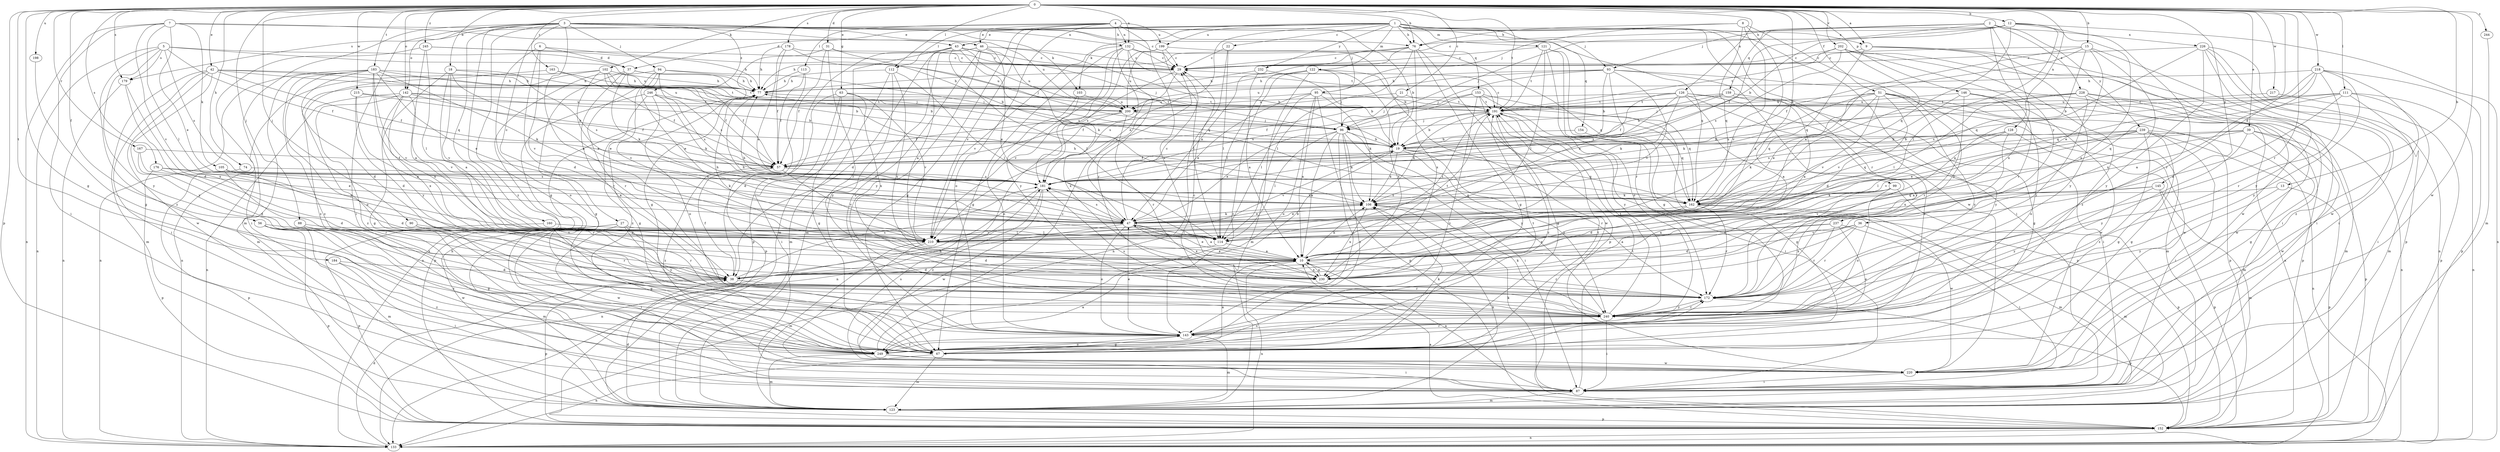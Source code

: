 strict digraph  {
0;
1;
2;
3;
4;
5;
6;
7;
8;
9;
10;
12;
13;
15;
18;
19;
21;
22;
27;
29;
31;
36;
37;
38;
39;
42;
43;
46;
47;
51;
56;
57;
63;
67;
74;
76;
77;
87;
88;
90;
93;
94;
95;
96;
99;
102;
103;
105;
106;
111;
112;
113;
114;
121;
122;
123;
126;
128;
132;
133;
142;
143;
145;
146;
152;
153;
154;
159;
160;
162;
163;
167;
172;
176;
178;
179;
181;
183;
184;
191;
198;
199;
200;
202;
210;
215;
217;
218;
220;
226;
228;
230;
232;
237;
239;
240;
244;
245;
246;
249;
0 -> 9  [label=a];
0 -> 12  [label=b];
0 -> 13  [label=b];
0 -> 15  [label=b];
0 -> 18  [label=b];
0 -> 21  [label=c];
0 -> 31  [label=d];
0 -> 36  [label=d];
0 -> 39  [label=e];
0 -> 42  [label=e];
0 -> 51  [label=f];
0 -> 56  [label=f];
0 -> 63  [label=g];
0 -> 67  [label=g];
0 -> 74  [label=h];
0 -> 76  [label=h];
0 -> 88  [label=j];
0 -> 90  [label=j];
0 -> 99  [label=k];
0 -> 102  [label=k];
0 -> 111  [label=l];
0 -> 112  [label=l];
0 -> 126  [label=n];
0 -> 128  [label=n];
0 -> 132  [label=n];
0 -> 142  [label=o];
0 -> 145  [label=p];
0 -> 146  [label=p];
0 -> 152  [label=p];
0 -> 163  [label=r];
0 -> 167  [label=r];
0 -> 172  [label=r];
0 -> 176  [label=s];
0 -> 178  [label=s];
0 -> 179  [label=s];
0 -> 183  [label=t];
0 -> 184  [label=t];
0 -> 191  [label=t];
0 -> 198  [label=u];
0 -> 202  [label=v];
0 -> 215  [label=w];
0 -> 217  [label=w];
0 -> 218  [label=w];
0 -> 220  [label=w];
0 -> 244  [label=z];
0 -> 245  [label=z];
1 -> 9  [label=a];
1 -> 22  [label=c];
1 -> 37  [label=d];
1 -> 43  [label=e];
1 -> 76  [label=h];
1 -> 87  [label=i];
1 -> 93  [label=j];
1 -> 103  [label=k];
1 -> 112  [label=l];
1 -> 121  [label=m];
1 -> 122  [label=m];
1 -> 153  [label=q];
1 -> 154  [label=q];
1 -> 172  [label=r];
1 -> 199  [label=u];
1 -> 210  [label=v];
1 -> 220  [label=w];
1 -> 232  [label=y];
2 -> 57  [label=f];
2 -> 93  [label=j];
2 -> 159  [label=q];
2 -> 226  [label=x];
2 -> 228  [label=x];
2 -> 230  [label=x];
2 -> 237  [label=y];
2 -> 239  [label=y];
3 -> 10  [label=a];
3 -> 27  [label=c];
3 -> 29  [label=c];
3 -> 43  [label=e];
3 -> 46  [label=e];
3 -> 67  [label=g];
3 -> 87  [label=i];
3 -> 94  [label=j];
3 -> 103  [label=k];
3 -> 123  [label=m];
3 -> 132  [label=n];
3 -> 142  [label=o];
3 -> 160  [label=q];
3 -> 246  [label=z];
3 -> 249  [label=z];
4 -> 19  [label=b];
4 -> 46  [label=e];
4 -> 47  [label=e];
4 -> 67  [label=g];
4 -> 95  [label=j];
4 -> 113  [label=l];
4 -> 132  [label=n];
4 -> 143  [label=o];
4 -> 162  [label=q];
4 -> 179  [label=s];
4 -> 199  [label=u];
4 -> 210  [label=v];
4 -> 230  [label=x];
5 -> 37  [label=d];
5 -> 57  [label=f];
5 -> 133  [label=n];
5 -> 179  [label=s];
5 -> 181  [label=s];
5 -> 200  [label=u];
5 -> 240  [label=y];
5 -> 249  [label=z];
6 -> 37  [label=d];
6 -> 38  [label=d];
6 -> 143  [label=o];
6 -> 200  [label=u];
6 -> 210  [label=v];
7 -> 47  [label=e];
7 -> 76  [label=h];
7 -> 87  [label=i];
7 -> 105  [label=k];
7 -> 114  [label=l];
7 -> 133  [label=n];
7 -> 200  [label=u];
7 -> 210  [label=v];
8 -> 10  [label=a];
8 -> 76  [label=h];
8 -> 95  [label=j];
8 -> 162  [label=q];
8 -> 210  [label=v];
8 -> 240  [label=y];
9 -> 29  [label=c];
9 -> 87  [label=i];
9 -> 162  [label=q];
9 -> 220  [label=w];
9 -> 240  [label=y];
10 -> 38  [label=d];
10 -> 47  [label=e];
10 -> 106  [label=k];
10 -> 133  [label=n];
10 -> 172  [label=r];
10 -> 191  [label=t];
10 -> 230  [label=x];
12 -> 19  [label=b];
12 -> 29  [label=c];
12 -> 76  [label=h];
12 -> 96  [label=j];
12 -> 114  [label=l];
12 -> 133  [label=n];
12 -> 162  [label=q];
12 -> 172  [label=r];
12 -> 230  [label=x];
13 -> 152  [label=p];
13 -> 162  [label=q];
13 -> 240  [label=y];
15 -> 29  [label=c];
15 -> 47  [label=e];
15 -> 57  [label=f];
15 -> 162  [label=q];
15 -> 181  [label=s];
15 -> 230  [label=x];
15 -> 240  [label=y];
18 -> 10  [label=a];
18 -> 47  [label=e];
18 -> 77  [label=h];
18 -> 181  [label=s];
18 -> 210  [label=v];
18 -> 240  [label=y];
19 -> 57  [label=f];
19 -> 106  [label=k];
19 -> 162  [label=q];
19 -> 172  [label=r];
19 -> 210  [label=v];
19 -> 240  [label=y];
21 -> 57  [label=f];
21 -> 96  [label=j];
21 -> 191  [label=t];
22 -> 29  [label=c];
22 -> 114  [label=l];
22 -> 133  [label=n];
27 -> 87  [label=i];
27 -> 114  [label=l];
27 -> 123  [label=m];
27 -> 172  [label=r];
27 -> 220  [label=w];
27 -> 240  [label=y];
29 -> 77  [label=h];
29 -> 181  [label=s];
29 -> 210  [label=v];
31 -> 19  [label=b];
31 -> 29  [label=c];
31 -> 57  [label=f];
31 -> 67  [label=g];
31 -> 172  [label=r];
36 -> 38  [label=d];
36 -> 123  [label=m];
36 -> 172  [label=r];
36 -> 210  [label=v];
36 -> 230  [label=x];
37 -> 57  [label=f];
37 -> 67  [label=g];
37 -> 77  [label=h];
37 -> 106  [label=k];
37 -> 172  [label=r];
37 -> 191  [label=t];
38 -> 19  [label=b];
38 -> 57  [label=f];
38 -> 152  [label=p];
38 -> 172  [label=r];
38 -> 181  [label=s];
39 -> 10  [label=a];
39 -> 19  [label=b];
39 -> 67  [label=g];
39 -> 152  [label=p];
39 -> 181  [label=s];
39 -> 220  [label=w];
39 -> 240  [label=y];
42 -> 57  [label=f];
42 -> 77  [label=h];
42 -> 87  [label=i];
42 -> 123  [label=m];
42 -> 191  [label=t];
42 -> 200  [label=u];
42 -> 220  [label=w];
42 -> 240  [label=y];
43 -> 10  [label=a];
43 -> 29  [label=c];
43 -> 96  [label=j];
43 -> 114  [label=l];
43 -> 123  [label=m];
43 -> 152  [label=p];
43 -> 162  [label=q];
43 -> 200  [label=u];
46 -> 19  [label=b];
46 -> 29  [label=c];
46 -> 38  [label=d];
46 -> 47  [label=e];
46 -> 106  [label=k];
46 -> 123  [label=m];
46 -> 143  [label=o];
46 -> 240  [label=y];
47 -> 10  [label=a];
47 -> 29  [label=c];
47 -> 38  [label=d];
47 -> 77  [label=h];
47 -> 106  [label=k];
47 -> 114  [label=l];
47 -> 143  [label=o];
47 -> 181  [label=s];
47 -> 210  [label=v];
47 -> 230  [label=x];
51 -> 38  [label=d];
51 -> 47  [label=e];
51 -> 87  [label=i];
51 -> 106  [label=k];
51 -> 123  [label=m];
51 -> 152  [label=p];
51 -> 162  [label=q];
51 -> 200  [label=u];
51 -> 210  [label=v];
51 -> 240  [label=y];
56 -> 152  [label=p];
56 -> 210  [label=v];
56 -> 220  [label=w];
56 -> 230  [label=x];
56 -> 249  [label=z];
57 -> 181  [label=s];
57 -> 210  [label=v];
57 -> 249  [label=z];
63 -> 38  [label=d];
63 -> 67  [label=g];
63 -> 87  [label=i];
63 -> 191  [label=t];
63 -> 210  [label=v];
63 -> 230  [label=x];
67 -> 10  [label=a];
67 -> 106  [label=k];
67 -> 123  [label=m];
67 -> 133  [label=n];
67 -> 143  [label=o];
67 -> 191  [label=t];
74 -> 152  [label=p];
74 -> 181  [label=s];
76 -> 29  [label=c];
76 -> 47  [label=e];
76 -> 67  [label=g];
76 -> 77  [label=h];
76 -> 114  [label=l];
76 -> 152  [label=p];
76 -> 230  [label=x];
77 -> 191  [label=t];
77 -> 249  [label=z];
87 -> 10  [label=a];
87 -> 106  [label=k];
87 -> 123  [label=m];
87 -> 191  [label=t];
88 -> 67  [label=g];
88 -> 123  [label=m];
88 -> 210  [label=v];
90 -> 67  [label=g];
90 -> 172  [label=r];
90 -> 210  [label=v];
93 -> 19  [label=b];
93 -> 47  [label=e];
93 -> 77  [label=h];
93 -> 96  [label=j];
93 -> 133  [label=n];
93 -> 200  [label=u];
93 -> 210  [label=v];
93 -> 249  [label=z];
94 -> 47  [label=e];
94 -> 77  [label=h];
94 -> 96  [label=j];
94 -> 133  [label=n];
94 -> 172  [label=r];
94 -> 181  [label=s];
94 -> 210  [label=v];
95 -> 10  [label=a];
95 -> 47  [label=e];
95 -> 106  [label=k];
95 -> 114  [label=l];
95 -> 143  [label=o];
95 -> 152  [label=p];
95 -> 162  [label=q];
95 -> 200  [label=u];
96 -> 10  [label=a];
96 -> 19  [label=b];
96 -> 47  [label=e];
96 -> 87  [label=i];
96 -> 106  [label=k];
96 -> 114  [label=l];
96 -> 143  [label=o];
96 -> 240  [label=y];
96 -> 249  [label=z];
99 -> 38  [label=d];
99 -> 106  [label=k];
99 -> 143  [label=o];
99 -> 152  [label=p];
99 -> 230  [label=x];
102 -> 19  [label=b];
102 -> 47  [label=e];
102 -> 57  [label=f];
102 -> 77  [label=h];
102 -> 96  [label=j];
102 -> 133  [label=n];
102 -> 249  [label=z];
103 -> 143  [label=o];
103 -> 200  [label=u];
103 -> 230  [label=x];
105 -> 38  [label=d];
105 -> 106  [label=k];
105 -> 172  [label=r];
105 -> 181  [label=s];
106 -> 47  [label=e];
106 -> 230  [label=x];
111 -> 10  [label=a];
111 -> 87  [label=i];
111 -> 123  [label=m];
111 -> 133  [label=n];
111 -> 162  [label=q];
111 -> 181  [label=s];
111 -> 200  [label=u];
112 -> 77  [label=h];
112 -> 114  [label=l];
112 -> 123  [label=m];
112 -> 230  [label=x];
112 -> 240  [label=y];
113 -> 57  [label=f];
113 -> 77  [label=h];
113 -> 152  [label=p];
114 -> 10  [label=a];
114 -> 38  [label=d];
114 -> 77  [label=h];
114 -> 191  [label=t];
121 -> 29  [label=c];
121 -> 67  [label=g];
121 -> 114  [label=l];
121 -> 143  [label=o];
121 -> 172  [label=r];
121 -> 191  [label=t];
122 -> 77  [label=h];
122 -> 96  [label=j];
122 -> 114  [label=l];
122 -> 123  [label=m];
122 -> 220  [label=w];
122 -> 230  [label=x];
122 -> 249  [label=z];
123 -> 38  [label=d];
123 -> 77  [label=h];
123 -> 106  [label=k];
123 -> 152  [label=p];
126 -> 10  [label=a];
126 -> 57  [label=f];
126 -> 67  [label=g];
126 -> 106  [label=k];
126 -> 172  [label=r];
126 -> 181  [label=s];
126 -> 191  [label=t];
126 -> 200  [label=u];
126 -> 240  [label=y];
128 -> 19  [label=b];
128 -> 67  [label=g];
128 -> 114  [label=l];
128 -> 162  [label=q];
128 -> 230  [label=x];
132 -> 29  [label=c];
132 -> 67  [label=g];
132 -> 162  [label=q];
132 -> 172  [label=r];
132 -> 181  [label=s];
132 -> 191  [label=t];
132 -> 210  [label=v];
132 -> 240  [label=y];
133 -> 38  [label=d];
142 -> 19  [label=b];
142 -> 57  [label=f];
142 -> 67  [label=g];
142 -> 133  [label=n];
142 -> 191  [label=t];
142 -> 210  [label=v];
142 -> 230  [label=x];
142 -> 249  [label=z];
143 -> 47  [label=e];
143 -> 67  [label=g];
143 -> 123  [label=m];
143 -> 191  [label=t];
143 -> 249  [label=z];
145 -> 106  [label=k];
145 -> 123  [label=m];
145 -> 152  [label=p];
145 -> 210  [label=v];
145 -> 240  [label=y];
146 -> 143  [label=o];
146 -> 152  [label=p];
146 -> 172  [label=r];
146 -> 200  [label=u];
146 -> 210  [label=v];
146 -> 220  [label=w];
152 -> 10  [label=a];
152 -> 133  [label=n];
153 -> 57  [label=f];
153 -> 67  [label=g];
153 -> 152  [label=p];
153 -> 181  [label=s];
153 -> 191  [label=t];
153 -> 240  [label=y];
153 -> 249  [label=z];
154 -> 19  [label=b];
154 -> 67  [label=g];
159 -> 10  [label=a];
159 -> 19  [label=b];
159 -> 96  [label=j];
159 -> 191  [label=t];
159 -> 220  [label=w];
160 -> 114  [label=l];
160 -> 152  [label=p];
162 -> 47  [label=e];
162 -> 77  [label=h];
162 -> 123  [label=m];
162 -> 172  [label=r];
162 -> 181  [label=s];
162 -> 220  [label=w];
162 -> 230  [label=x];
163 -> 57  [label=f];
163 -> 77  [label=h];
163 -> 143  [label=o];
167 -> 38  [label=d];
167 -> 47  [label=e];
167 -> 57  [label=f];
172 -> 152  [label=p];
172 -> 240  [label=y];
176 -> 38  [label=d];
176 -> 47  [label=e];
176 -> 152  [label=p];
176 -> 181  [label=s];
178 -> 29  [label=c];
178 -> 47  [label=e];
178 -> 57  [label=f];
178 -> 77  [label=h];
178 -> 96  [label=j];
179 -> 38  [label=d];
179 -> 133  [label=n];
179 -> 230  [label=x];
181 -> 106  [label=k];
181 -> 133  [label=n];
181 -> 162  [label=q];
181 -> 220  [label=w];
181 -> 249  [label=z];
183 -> 19  [label=b];
183 -> 38  [label=d];
183 -> 47  [label=e];
183 -> 77  [label=h];
183 -> 106  [label=k];
183 -> 123  [label=m];
183 -> 133  [label=n];
183 -> 210  [label=v];
183 -> 230  [label=x];
183 -> 240  [label=y];
183 -> 249  [label=z];
184 -> 38  [label=d];
184 -> 87  [label=i];
184 -> 249  [label=z];
191 -> 19  [label=b];
191 -> 29  [label=c];
191 -> 87  [label=i];
191 -> 96  [label=j];
191 -> 106  [label=k];
191 -> 162  [label=q];
191 -> 249  [label=z];
198 -> 67  [label=g];
199 -> 19  [label=b];
199 -> 29  [label=c];
199 -> 114  [label=l];
199 -> 181  [label=s];
199 -> 200  [label=u];
200 -> 57  [label=f];
200 -> 96  [label=j];
200 -> 133  [label=n];
200 -> 172  [label=r];
202 -> 29  [label=c];
202 -> 47  [label=e];
202 -> 87  [label=i];
202 -> 172  [label=r];
202 -> 181  [label=s];
202 -> 191  [label=t];
202 -> 249  [label=z];
210 -> 10  [label=a];
210 -> 77  [label=h];
210 -> 123  [label=m];
210 -> 220  [label=w];
215 -> 10  [label=a];
215 -> 19  [label=b];
215 -> 38  [label=d];
215 -> 200  [label=u];
217 -> 152  [label=p];
217 -> 191  [label=t];
218 -> 10  [label=a];
218 -> 19  [label=b];
218 -> 77  [label=h];
218 -> 152  [label=p];
218 -> 162  [label=q];
218 -> 172  [label=r];
218 -> 240  [label=y];
218 -> 249  [label=z];
220 -> 87  [label=i];
220 -> 181  [label=s];
226 -> 10  [label=a];
226 -> 29  [label=c];
226 -> 87  [label=i];
226 -> 133  [label=n];
226 -> 152  [label=p];
226 -> 220  [label=w];
226 -> 240  [label=y];
228 -> 114  [label=l];
228 -> 123  [label=m];
228 -> 133  [label=n];
228 -> 172  [label=r];
228 -> 181  [label=s];
228 -> 191  [label=t];
228 -> 220  [label=w];
230 -> 10  [label=a];
232 -> 10  [label=a];
232 -> 19  [label=b];
232 -> 77  [label=h];
237 -> 10  [label=a];
237 -> 87  [label=i];
237 -> 143  [label=o];
237 -> 172  [label=r];
237 -> 210  [label=v];
239 -> 19  [label=b];
239 -> 47  [label=e];
239 -> 67  [label=g];
239 -> 87  [label=i];
239 -> 106  [label=k];
239 -> 123  [label=m];
239 -> 133  [label=n];
239 -> 210  [label=v];
239 -> 249  [label=z];
240 -> 29  [label=c];
240 -> 87  [label=i];
240 -> 106  [label=k];
240 -> 143  [label=o];
240 -> 172  [label=r];
240 -> 181  [label=s];
240 -> 191  [label=t];
244 -> 123  [label=m];
245 -> 10  [label=a];
245 -> 29  [label=c];
245 -> 77  [label=h];
245 -> 87  [label=i];
245 -> 114  [label=l];
246 -> 67  [label=g];
246 -> 106  [label=k];
246 -> 143  [label=o];
246 -> 152  [label=p];
246 -> 181  [label=s];
246 -> 191  [label=t];
249 -> 10  [label=a];
249 -> 29  [label=c];
249 -> 87  [label=i];
249 -> 123  [label=m];
249 -> 172  [label=r];
249 -> 220  [label=w];
}
